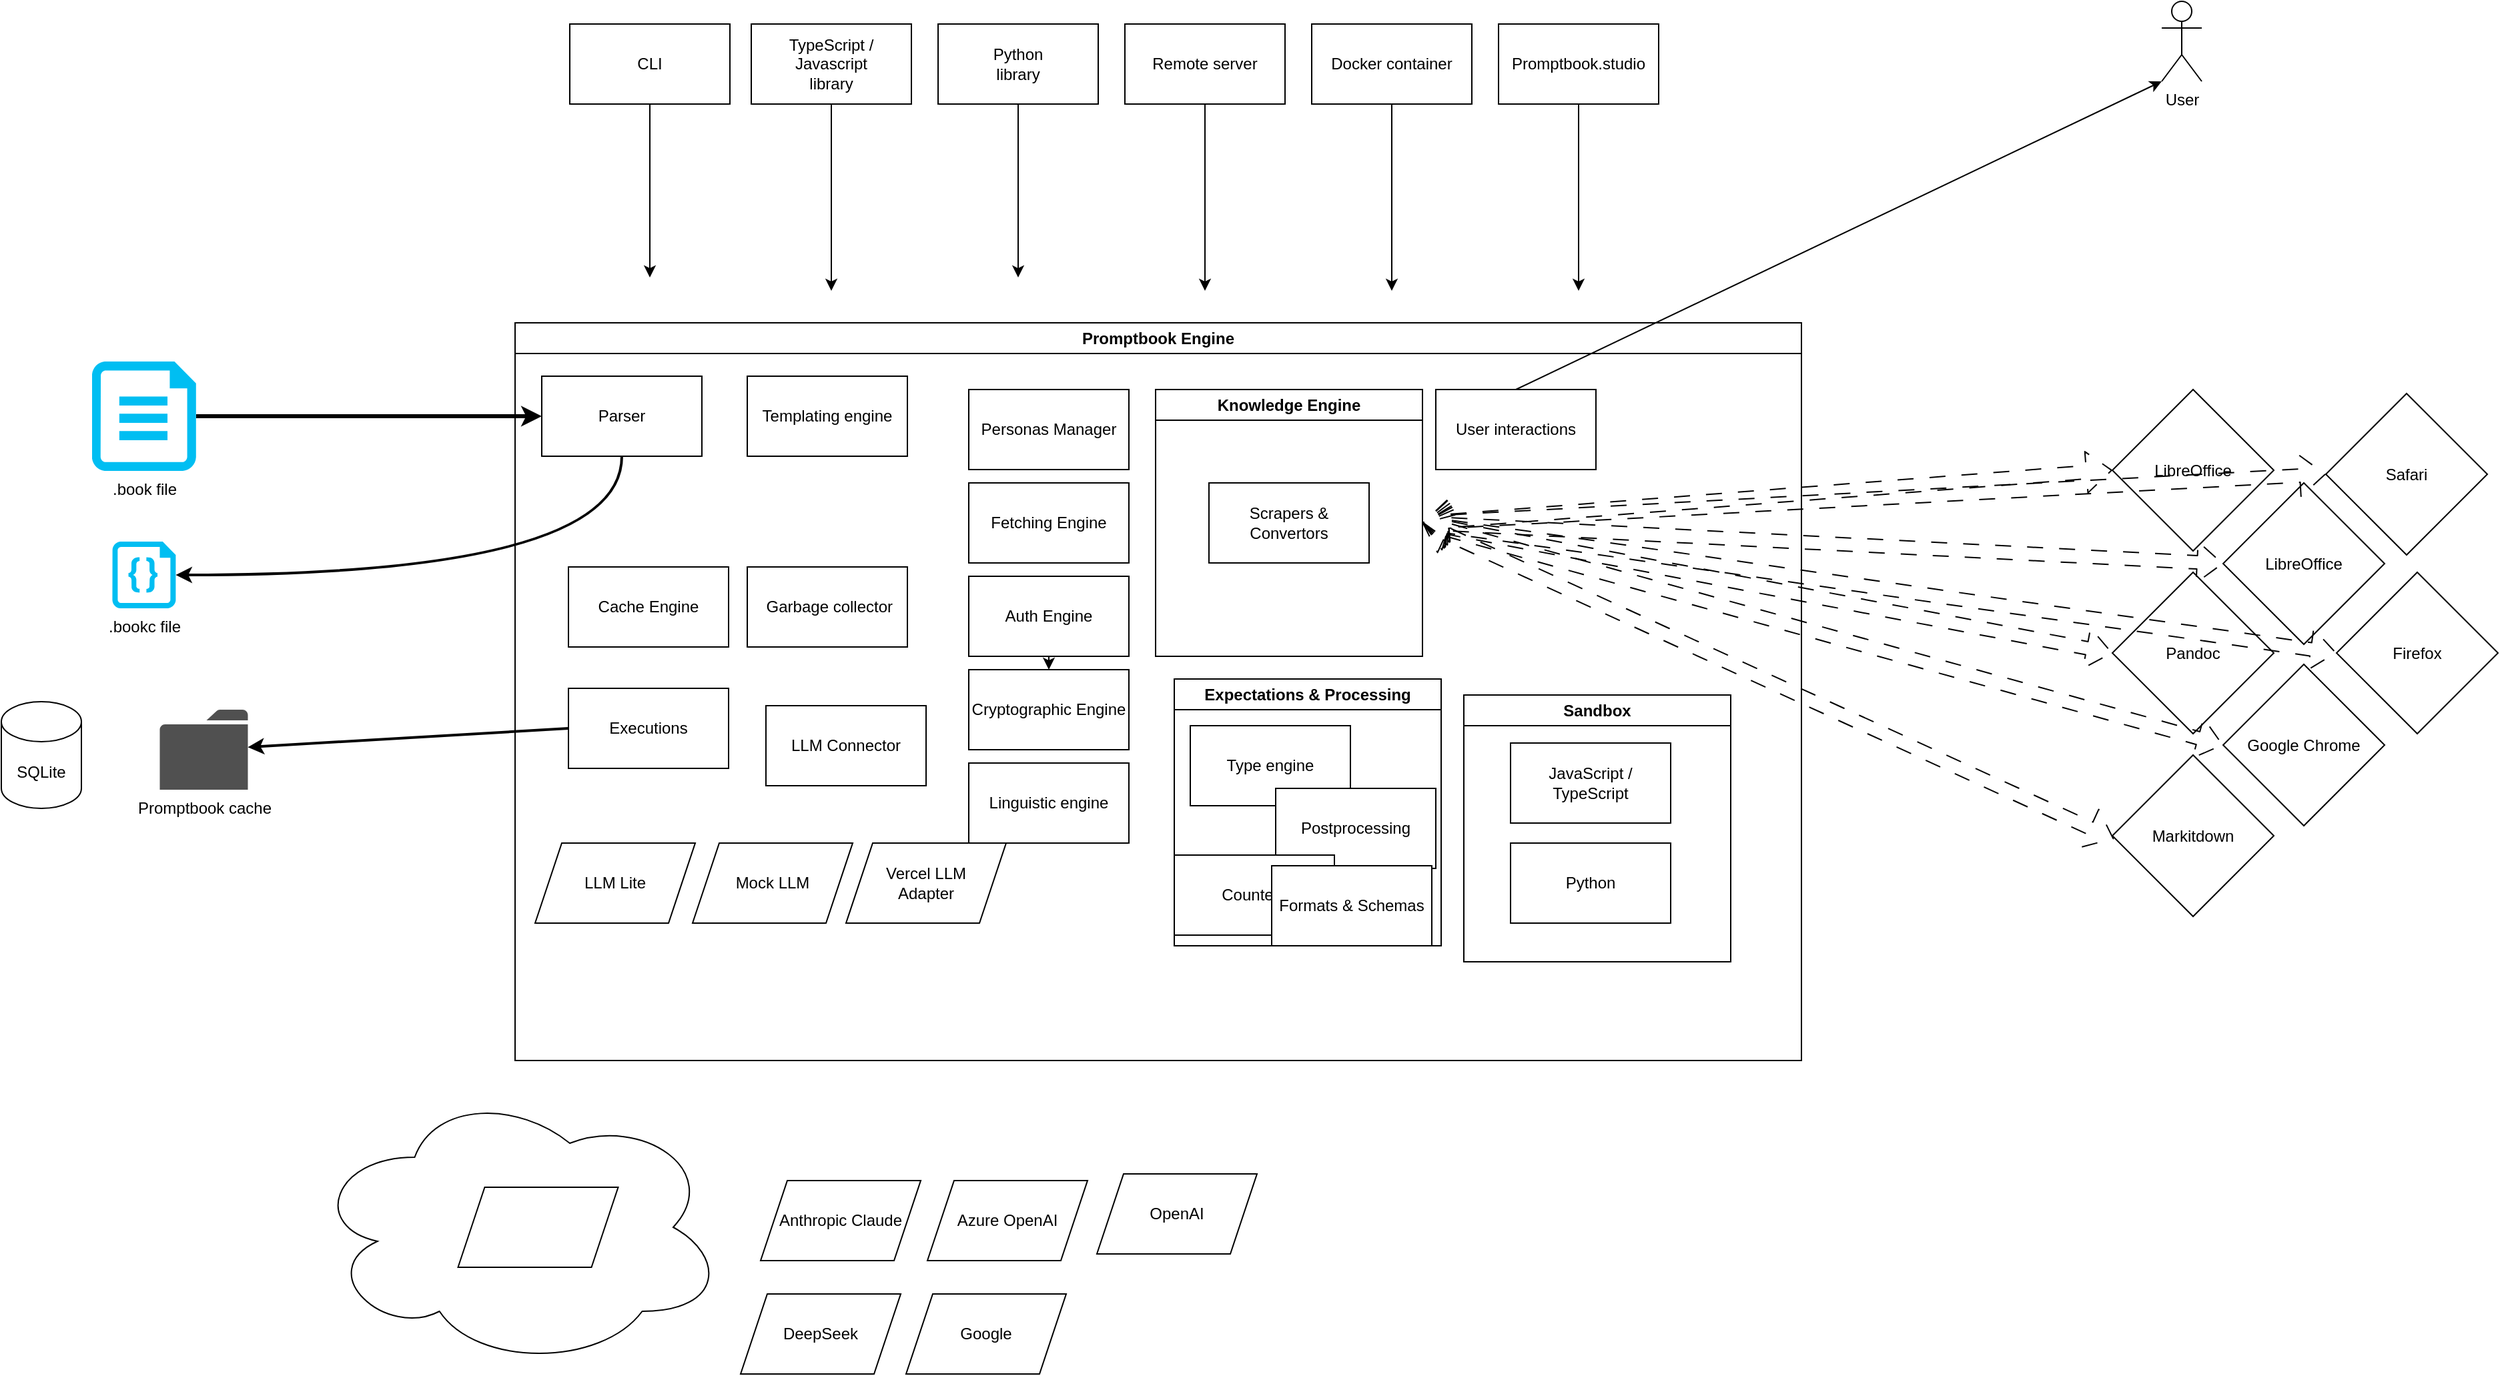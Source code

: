 <mxfile scale="1" border="0" disableSvgWarning="true">
    <diagram name="Page-1" id="zo4WBBcyATChdUDADUly">
        <mxGraphModel dx="2524" dy="1974" grid="0" gridSize="10" guides="1" tooltips="1" connect="1" arrows="1" fold="1" page="0" pageScale="1" pageWidth="850" pageHeight="1100" background="none" math="0" shadow="0">
            <root>
                <mxCell id="0"/>
                <mxCell id="1" parent="0"/>
                <mxCell id="4" value=".bookc file" style="verticalLabelPosition=bottom;html=1;verticalAlign=top;align=center;strokeColor=none;fillColor=#00BEF2;shape=mxgraph.azure.code_file;pointerEvents=1;" parent="1" vertex="1">
                    <mxGeometry x="-120.8" y="301" width="47.5" height="50" as="geometry"/>
                </mxCell>
                <mxCell id="91" style="edgeStyle=none;html=1;exitX=1;exitY=0.5;exitDx=0;exitDy=0;exitPerimeter=0;entryX=0;entryY=0.5;entryDx=0;entryDy=0;strokeWidth=3;" edge="1" parent="1" source="5" target="9">
                    <mxGeometry relative="1" as="geometry"/>
                </mxCell>
                <mxCell id="5" value=".book file" style="verticalLabelPosition=bottom;html=1;verticalAlign=top;align=center;strokeColor=none;fillColor=#00BEF2;shape=mxgraph.azure.cloud_services_configuration_file;pointerEvents=1;" parent="1" vertex="1">
                    <mxGeometry x="-136" y="166" width="77.9" height="82" as="geometry"/>
                </mxCell>
                <mxCell id="6" value="Promptbook cache" style="pointerEvents=1;shadow=0;dashed=0;html=1;strokeColor=none;fillColor=#505050;labelPosition=center;verticalLabelPosition=bottom;verticalAlign=top;outlineConnect=0;align=center;shape=mxgraph.office.concepts.folder;" parent="1" vertex="1">
                    <mxGeometry x="-85.25" y="427" width="66" height="60" as="geometry"/>
                </mxCell>
                <mxCell id="10" value="SQLite" style="shape=cylinder3;whiteSpace=wrap;html=1;boundedLbl=1;backgroundOutline=1;size=15;" parent="1" vertex="1">
                    <mxGeometry x="-204" y="421" width="60" height="80" as="geometry"/>
                </mxCell>
                <mxCell id="15" value="Promptbook Engine" style="swimlane;whiteSpace=wrap;html=1;" parent="1" vertex="1">
                    <mxGeometry x="181" y="137" width="964" height="553" as="geometry"/>
                </mxCell>
                <mxCell id="9" value="Parser" style="rounded=0;whiteSpace=wrap;html=1;" parent="15" vertex="1">
                    <mxGeometry x="20" y="40" width="120" height="60" as="geometry"/>
                </mxCell>
                <mxCell id="11" value="LLM Connector" style="rounded=0;whiteSpace=wrap;html=1;" parent="15" vertex="1">
                    <mxGeometry x="188" y="287" width="120" height="60" as="geometry"/>
                </mxCell>
                <mxCell id="38" value="Knowledge Engine" style="swimlane;whiteSpace=wrap;html=1;" parent="15" vertex="1">
                    <mxGeometry x="480" y="50" width="200" height="200" as="geometry"/>
                </mxCell>
                <mxCell id="35" value="Scrapers &amp;amp; Convertors" style="rounded=0;whiteSpace=wrap;html=1;" parent="38" vertex="1">
                    <mxGeometry x="40" y="70" width="120" height="60" as="geometry"/>
                </mxCell>
                <mxCell id="40" value="Personas Manager" style="rounded=0;whiteSpace=wrap;html=1;" parent="15" vertex="1">
                    <mxGeometry x="340" y="50" width="120" height="60" as="geometry"/>
                </mxCell>
                <mxCell id="42" value="Fetching Engine" style="rounded=0;whiteSpace=wrap;html=1;" parent="15" vertex="1">
                    <mxGeometry x="340" y="120" width="120" height="60" as="geometry"/>
                </mxCell>
                <mxCell id="54" style="edgeStyle=none;html=1;" parent="15" source="43" target="44" edge="1">
                    <mxGeometry relative="1" as="geometry"/>
                </mxCell>
                <mxCell id="43" value="Auth Engine" style="rounded=0;whiteSpace=wrap;html=1;" parent="15" vertex="1">
                    <mxGeometry x="340" y="190" width="120" height="60" as="geometry"/>
                </mxCell>
                <mxCell id="44" value="Cryptographic Engine" style="rounded=0;whiteSpace=wrap;html=1;" parent="15" vertex="1">
                    <mxGeometry x="340" y="260" width="120" height="60" as="geometry"/>
                </mxCell>
                <mxCell id="45" value="Linguistic engine" style="rounded=0;whiteSpace=wrap;html=1;" parent="15" vertex="1">
                    <mxGeometry x="340" y="330" width="120" height="60" as="geometry"/>
                </mxCell>
                <mxCell id="47" value="Cache Engine" style="rounded=0;whiteSpace=wrap;html=1;" parent="15" vertex="1">
                    <mxGeometry x="40" y="183" width="120" height="60" as="geometry"/>
                </mxCell>
                <mxCell id="48" value="&amp;nbsp;Garbage collector" style="rounded=0;whiteSpace=wrap;html=1;" parent="15" vertex="1">
                    <mxGeometry x="174" y="183" width="120" height="60" as="geometry"/>
                </mxCell>
                <mxCell id="49" value="Templating engine" style="rounded=0;whiteSpace=wrap;html=1;" parent="15" vertex="1">
                    <mxGeometry x="174" y="40" width="120" height="60" as="geometry"/>
                </mxCell>
                <mxCell id="51" value="User interactions" style="rounded=0;whiteSpace=wrap;html=1;" parent="15" vertex="1">
                    <mxGeometry x="690" y="50" width="120" height="60" as="geometry"/>
                </mxCell>
                <mxCell id="53" value="Sandbox" style="swimlane;whiteSpace=wrap;html=1;" parent="15" vertex="1">
                    <mxGeometry x="711" y="279" width="200" height="200" as="geometry"/>
                </mxCell>
                <mxCell id="52" value="JavaScript / TypeScript" style="rounded=0;whiteSpace=wrap;html=1;" parent="53" vertex="1">
                    <mxGeometry x="35" y="36" width="120" height="60" as="geometry"/>
                </mxCell>
                <mxCell id="55" value="Python" style="rounded=0;whiteSpace=wrap;html=1;" parent="53" vertex="1">
                    <mxGeometry x="35" y="111" width="120" height="60" as="geometry"/>
                </mxCell>
                <mxCell id="79" value="LLM Lite" style="shape=parallelogram;perimeter=parallelogramPerimeter;whiteSpace=wrap;html=1;fixedSize=1;" parent="15" vertex="1">
                    <mxGeometry x="15" y="390" width="120" height="60" as="geometry"/>
                </mxCell>
                <mxCell id="80" value="Mock LLM" style="shape=parallelogram;perimeter=parallelogramPerimeter;whiteSpace=wrap;html=1;fixedSize=1;" parent="15" vertex="1">
                    <mxGeometry x="133" y="390" width="120" height="60" as="geometry"/>
                </mxCell>
                <mxCell id="82" value="Vercel LLM&lt;br&gt;Adapter" style="shape=parallelogram;perimeter=parallelogramPerimeter;whiteSpace=wrap;html=1;fixedSize=1;" parent="15" vertex="1">
                    <mxGeometry x="248" y="390" width="120" height="60" as="geometry"/>
                </mxCell>
                <mxCell id="84" value="Expectations &amp;amp; Processing" style="swimlane;whiteSpace=wrap;html=1;" parent="15" vertex="1">
                    <mxGeometry x="494" y="267" width="200" height="200" as="geometry"/>
                </mxCell>
                <mxCell id="46" value="Type engine" style="rounded=0;whiteSpace=wrap;html=1;" parent="84" vertex="1">
                    <mxGeometry x="12" y="35" width="120" height="60" as="geometry"/>
                </mxCell>
                <mxCell id="87" value="Postprocessing" style="rounded=0;whiteSpace=wrap;html=1;" parent="84" vertex="1">
                    <mxGeometry x="76" y="82" width="120" height="60" as="geometry"/>
                </mxCell>
                <mxCell id="88" value="Counters" style="rounded=0;whiteSpace=wrap;html=1;" parent="84" vertex="1">
                    <mxGeometry y="132" width="120" height="60" as="geometry"/>
                </mxCell>
                <mxCell id="89" value="Formats &amp;amp; Schemas" style="rounded=0;whiteSpace=wrap;html=1;" parent="84" vertex="1">
                    <mxGeometry x="73" y="140" width="120" height="60" as="geometry"/>
                </mxCell>
                <mxCell id="93" value="Executions" style="rounded=0;whiteSpace=wrap;html=1;" vertex="1" parent="15">
                    <mxGeometry x="40" y="274" width="120" height="60" as="geometry"/>
                </mxCell>
                <mxCell id="18" value="Anthropic Claude" style="shape=parallelogram;perimeter=parallelogramPerimeter;whiteSpace=wrap;html=1;fixedSize=1;" parent="1" vertex="1">
                    <mxGeometry x="365" y="780" width="120" height="60" as="geometry"/>
                </mxCell>
                <mxCell id="19" value="" style="ellipse;shape=cloud;whiteSpace=wrap;html=1;" parent="1" vertex="1">
                    <mxGeometry x="28.25" y="710" width="310" height="210" as="geometry"/>
                </mxCell>
                <mxCell id="17" value="" style="shape=parallelogram;perimeter=parallelogramPerimeter;whiteSpace=wrap;html=1;fixedSize=1;" parent="1" vertex="1">
                    <mxGeometry x="138.25" y="785" width="120" height="60" as="geometry"/>
                </mxCell>
                <mxCell id="20" value="LibreOffice" style="rhombus;whiteSpace=wrap;html=1;" parent="1" vertex="1">
                    <mxGeometry x="1378" y="187" width="121" height="121" as="geometry"/>
                </mxCell>
                <mxCell id="30" style="edgeStyle=none;html=1;" parent="1" source="23" edge="1">
                    <mxGeometry relative="1" as="geometry">
                        <mxPoint x="418" y="113" as="targetPoint"/>
                    </mxGeometry>
                </mxCell>
                <mxCell id="23" value="TypeScript /&lt;br&gt;Javascript&lt;br&gt;library" style="rounded=0;whiteSpace=wrap;html=1;" parent="1" vertex="1">
                    <mxGeometry x="358" y="-87" width="120" height="60" as="geometry"/>
                </mxCell>
                <mxCell id="31" style="edgeStyle=none;html=1;exitX=0.5;exitY=1;exitDx=0;exitDy=0;" parent="1" source="24" edge="1">
                    <mxGeometry relative="1" as="geometry">
                        <mxPoint x="558" y="103" as="targetPoint"/>
                    </mxGeometry>
                </mxCell>
                <mxCell id="24" value="Python&lt;br&gt;library" style="rounded=0;whiteSpace=wrap;html=1;" parent="1" vertex="1">
                    <mxGeometry x="498" y="-87" width="120" height="60" as="geometry"/>
                </mxCell>
                <mxCell id="32" style="edgeStyle=none;html=1;exitX=0.5;exitY=1;exitDx=0;exitDy=0;" parent="1" source="25" edge="1">
                    <mxGeometry relative="1" as="geometry">
                        <mxPoint x="698" y="113" as="targetPoint"/>
                    </mxGeometry>
                </mxCell>
                <mxCell id="25" value="Remote server" style="rounded=0;whiteSpace=wrap;html=1;" parent="1" vertex="1">
                    <mxGeometry x="638" y="-87" width="120" height="60" as="geometry"/>
                </mxCell>
                <mxCell id="33" style="edgeStyle=none;html=1;exitX=0.5;exitY=1;exitDx=0;exitDy=0;" parent="1" source="26" edge="1">
                    <mxGeometry relative="1" as="geometry">
                        <mxPoint x="838" y="113" as="targetPoint"/>
                    </mxGeometry>
                </mxCell>
                <mxCell id="26" value="Docker container" style="rounded=0;whiteSpace=wrap;html=1;" parent="1" vertex="1">
                    <mxGeometry x="778" y="-87" width="120" height="60" as="geometry"/>
                </mxCell>
                <mxCell id="34" style="edgeStyle=none;html=1;exitX=0.5;exitY=1;exitDx=0;exitDy=0;" parent="1" source="27" edge="1">
                    <mxGeometry relative="1" as="geometry">
                        <mxPoint x="978" y="113" as="targetPoint"/>
                    </mxGeometry>
                </mxCell>
                <mxCell id="27" value="Promptbook.studio" style="rounded=0;whiteSpace=wrap;html=1;" parent="1" vertex="1">
                    <mxGeometry x="918" y="-87" width="120" height="60" as="geometry"/>
                </mxCell>
                <mxCell id="36" style="html=1;entryX=0;entryY=0.5;entryDx=0;entryDy=0;strokeColor=default;rounded=1;shape=flexArrow;exitX=1;exitY=0.5;exitDx=0;exitDy=0;endArrow=block;startArrow=block;dashed=1;dashPattern=12 12;" parent="1" source="38" target="20" edge="1">
                    <mxGeometry relative="1" as="geometry">
                        <mxPoint x="933" y="307" as="sourcePoint"/>
                    </mxGeometry>
                </mxCell>
                <mxCell id="50" value="User" style="shape=umlActor;verticalLabelPosition=bottom;verticalAlign=top;html=1;outlineConnect=0;" parent="1" vertex="1">
                    <mxGeometry x="1415" y="-104" width="30" height="60" as="geometry"/>
                </mxCell>
                <mxCell id="56" style="edgeStyle=none;html=1;exitX=0.5;exitY=1;exitDx=0;exitDy=0;" parent="1" source="57" edge="1">
                    <mxGeometry relative="1" as="geometry">
                        <mxPoint x="282" y="103" as="targetPoint"/>
                    </mxGeometry>
                </mxCell>
                <mxCell id="57" value="CLI" style="rounded=0;whiteSpace=wrap;html=1;" parent="1" vertex="1">
                    <mxGeometry x="222" y="-87" width="120" height="60" as="geometry"/>
                </mxCell>
                <mxCell id="58" style="edgeStyle=none;html=1;exitX=0.5;exitY=0;exitDx=0;exitDy=0;entryX=0;entryY=1;entryDx=0;entryDy=0;entryPerimeter=0;" parent="1" source="51" target="50" edge="1">
                    <mxGeometry relative="1" as="geometry"/>
                </mxCell>
                <mxCell id="62" value="Pandoc" style="rhombus;whiteSpace=wrap;html=1;" parent="1" vertex="1">
                    <mxGeometry x="1378" y="324" width="121" height="121" as="geometry"/>
                </mxCell>
                <mxCell id="63" value="Markitdown" style="rhombus;whiteSpace=wrap;html=1;" parent="1" vertex="1">
                    <mxGeometry x="1378" y="461" width="121" height="121" as="geometry"/>
                </mxCell>
                <mxCell id="64" value="LibreOffice" style="rhombus;whiteSpace=wrap;html=1;" parent="1" vertex="1">
                    <mxGeometry x="1461" y="257" width="121" height="121" as="geometry"/>
                </mxCell>
                <mxCell id="65" value="Google Chrome" style="rhombus;whiteSpace=wrap;html=1;" parent="1" vertex="1">
                    <mxGeometry x="1461" y="393" width="121" height="121" as="geometry"/>
                </mxCell>
                <mxCell id="66" value="Firefox" style="rhombus;whiteSpace=wrap;html=1;" parent="1" vertex="1">
                    <mxGeometry x="1546" y="324" width="121" height="121" as="geometry"/>
                </mxCell>
                <mxCell id="67" value="Safari" style="rhombus;whiteSpace=wrap;html=1;" parent="1" vertex="1">
                    <mxGeometry x="1538" y="190" width="121" height="121" as="geometry"/>
                </mxCell>
                <mxCell id="68" style="html=1;exitX=1;exitY=0.5;exitDx=0;exitDy=0;entryX=0;entryY=0.5;entryDx=0;entryDy=0;shape=flexArrow;endArrow=block;startArrow=block;dashed=1;dashPattern=12 12;" parent="1" source="38" target="64" edge="1">
                    <mxGeometry relative="1" as="geometry"/>
                </mxCell>
                <mxCell id="69" style="html=1;exitX=1;exitY=0.5;exitDx=0;exitDy=0;entryX=0;entryY=0.5;entryDx=0;entryDy=0;shape=flexArrow;endArrow=block;startArrow=block;dashed=1;dashPattern=12 12;" parent="1" source="38" target="67" edge="1">
                    <mxGeometry relative="1" as="geometry"/>
                </mxCell>
                <mxCell id="70" style="html=1;exitX=1;exitY=0.5;exitDx=0;exitDy=0;entryX=0;entryY=0.5;entryDx=0;entryDy=0;shape=flexArrow;endArrow=block;startArrow=block;dashed=1;dashPattern=12 12;" parent="1" source="38" target="66" edge="1">
                    <mxGeometry relative="1" as="geometry"/>
                </mxCell>
                <mxCell id="71" style="html=1;exitX=1;exitY=0.5;exitDx=0;exitDy=0;entryX=0;entryY=0.5;entryDx=0;entryDy=0;shape=flexArrow;endArrow=block;startArrow=block;dashed=1;dashPattern=12 12;" parent="1" source="38" target="62" edge="1">
                    <mxGeometry relative="1" as="geometry"/>
                </mxCell>
                <mxCell id="72" style="html=1;exitX=1;exitY=0.5;exitDx=0;exitDy=0;entryX=0;entryY=0.5;entryDx=0;entryDy=0;shape=flexArrow;endArrow=block;startArrow=block;dashed=1;dashPattern=12 12;" parent="1" source="38" target="65" edge="1">
                    <mxGeometry relative="1" as="geometry"/>
                </mxCell>
                <mxCell id="73" style="html=1;exitX=1;exitY=0.5;exitDx=0;exitDy=0;entryX=0.009;entryY=0.52;entryDx=0;entryDy=0;entryPerimeter=0;shape=flexArrow;endArrow=block;startArrow=block;dashed=1;dashPattern=12 12;" parent="1" source="38" target="63" edge="1">
                    <mxGeometry relative="1" as="geometry"/>
                </mxCell>
                <mxCell id="74" value="Azure OpenAI" style="shape=parallelogram;perimeter=parallelogramPerimeter;whiteSpace=wrap;html=1;fixedSize=1;" parent="1" vertex="1">
                    <mxGeometry x="490" y="780" width="120" height="60" as="geometry"/>
                </mxCell>
                <mxCell id="76" value="OpenAI" style="shape=parallelogram;perimeter=parallelogramPerimeter;whiteSpace=wrap;html=1;fixedSize=1;" parent="1" vertex="1">
                    <mxGeometry x="617" y="775" width="120" height="60" as="geometry"/>
                </mxCell>
                <mxCell id="77" value="DeepSeek" style="shape=parallelogram;perimeter=parallelogramPerimeter;whiteSpace=wrap;html=1;fixedSize=1;" parent="1" vertex="1">
                    <mxGeometry x="350" y="865" width="120" height="60" as="geometry"/>
                </mxCell>
                <mxCell id="78" value="Google" style="shape=parallelogram;perimeter=parallelogramPerimeter;whiteSpace=wrap;html=1;fixedSize=1;" parent="1" vertex="1">
                    <mxGeometry x="474" y="865" width="120" height="60" as="geometry"/>
                </mxCell>
                <mxCell id="92" style="edgeStyle=orthogonalEdgeStyle;html=1;exitX=0.5;exitY=1;exitDx=0;exitDy=0;entryX=1;entryY=0.5;entryDx=0;entryDy=0;entryPerimeter=0;curved=1;strokeWidth=2;" edge="1" parent="1" source="9" target="4">
                    <mxGeometry relative="1" as="geometry"/>
                </mxCell>
                <mxCell id="94" style="edgeStyle=none;html=1;exitX=0;exitY=0.5;exitDx=0;exitDy=0;strokeWidth=2;" edge="1" parent="1" source="93" target="6">
                    <mxGeometry relative="1" as="geometry"/>
                </mxCell>
            </root>
        </mxGraphModel>
    </diagram>
</mxfile>